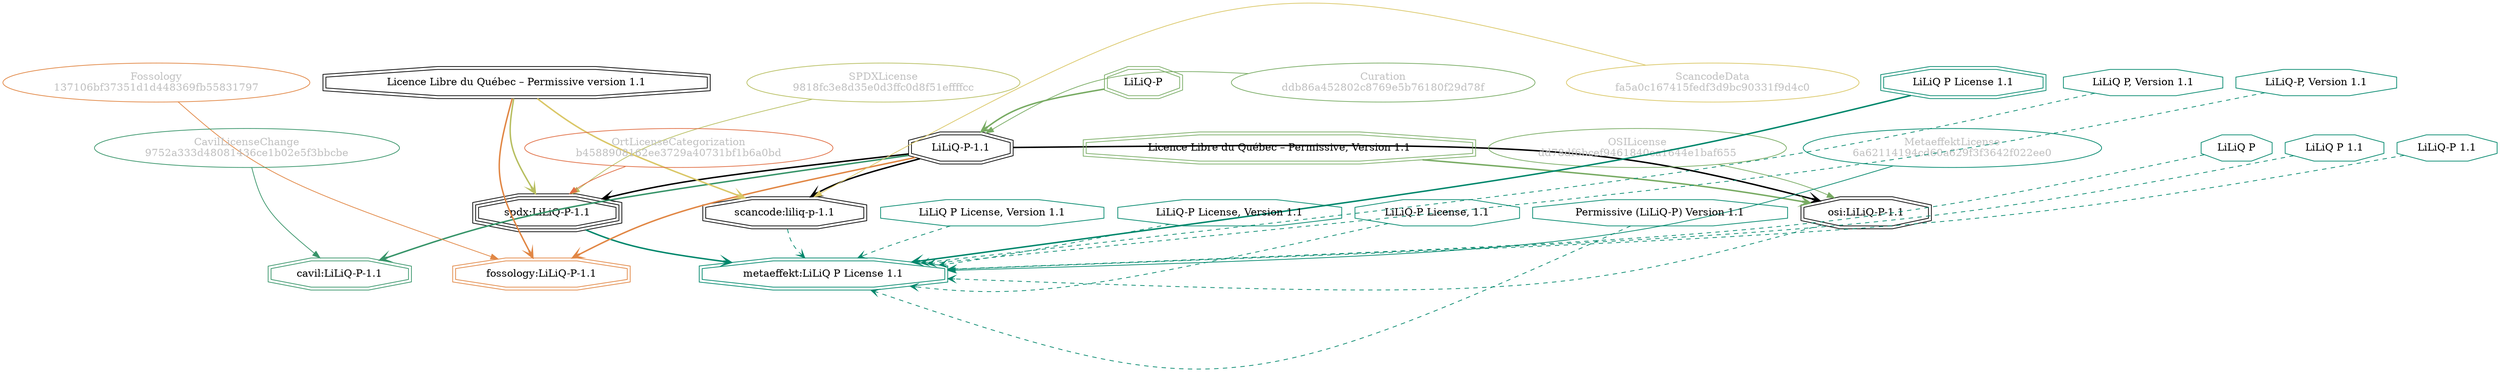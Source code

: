 strict digraph {
    node [shape=box];
    graph [splines=curved];
    2645 [label="SPDXLicense\n9818fc3e8d35e0d3ffc0d8f51effffcc"
         ,fontcolor=gray
         ,color="#b8bf62"
         ,fillcolor="beige;1"
         ,shape=ellipse];
    2646 [label="spdx:LiLiQ-P-1.1"
         ,shape=tripleoctagon];
    2647 [label="LiLiQ-P-1.1"
         ,shape=doubleoctagon];
    2648 [label="Licence Libre du Québec – Permissive version 1.1"
         ,shape=doubleoctagon];
    5113 [label="OSILicense\ndd78df6bcef9461840ea1644e1baf655"
         ,fontcolor=gray
         ,color="#78ab63"
         ,fillcolor="beige;1"
         ,shape=ellipse];
    5114 [label="osi:LiLiQ-P-1.1"
         ,shape=doubleoctagon];
    5115 [label="Licence Libre du Québec – Permissive, Version 1.1"
         ,color="#78ab63"
         ,shape=doubleoctagon];
    18639 [label="ScancodeData\nfa5a0c167415fedf3d9bc90331f9d4c0"
          ,fontcolor=gray
          ,color="#dac767"
          ,fillcolor="beige;1"
          ,shape=ellipse];
    18640 [label="scancode:liliq-p-1.1"
          ,shape=doubleoctagon];
    27855 [label="Fossology\n137106bf37351d1d448369fb55831797"
          ,fontcolor=gray
          ,color="#e18745"
          ,fillcolor="beige;1"
          ,shape=ellipse];
    27856 [label="fossology:LiLiQ-P-1.1"
          ,color="#e18745"
          ,shape=doubleoctagon];
    28803 [label="OrtLicenseCategorization\nb4588908162ee3729a40731bf1b6a0bd"
          ,fontcolor=gray
          ,color="#e06f45"
          ,fillcolor="beige;1"
          ,shape=ellipse];
    37098 [label="CavilLicenseChange\n9752a333d48081436ce1b02e5f3bbcbe"
          ,fontcolor=gray
          ,color="#379469"
          ,fillcolor="beige;1"
          ,shape=ellipse];
    37099 [label="cavil:LiLiQ-P-1.1"
          ,color="#379469"
          ,shape=doubleoctagon];
    44556 [label="MetaeffektLicense\n6a62114194cd60a629f3f3642f022ee0"
          ,fontcolor=gray
          ,color="#00876c"
          ,fillcolor="beige;1"
          ,shape=ellipse];
    44557 [label="metaeffekt:LiLiQ P License 1.1"
          ,color="#00876c"
          ,shape=doubleoctagon];
    44558 [label="LiLiQ P License 1.1"
          ,color="#00876c"
          ,shape=doubleoctagon];
    44559 [label="LiLiQ P"
          ,color="#00876c"
          ,shape=octagon];
    44560 [label="LiLiQ P, Version 1.1"
          ,color="#00876c"
          ,shape=octagon];
    44561 [label="LiLiQ P 1.1"
          ,color="#00876c"
          ,shape=octagon];
    44562 [label="LiLiQ-P, Version 1.1"
          ,color="#00876c"
          ,shape=octagon];
    44563 [label="LiLiQ-P 1.1"
          ,color="#00876c"
          ,shape=octagon];
    44564 [label="LiLiQ P License, Version 1.1"
          ,color="#00876c"
          ,shape=octagon];
    44565 [label="LiLiQ-P License, Version 1.1"
          ,color="#00876c"
          ,shape=octagon];
    44566 [label="LiLiQ-P License, 1.1"
          ,color="#00876c"
          ,shape=octagon];
    44567 [label="Permissive (LiLiQ-P) Version 1.1"
          ,color="#00876c"
          ,shape=octagon];
    56020 [label="Curation\nddb86a452802c8769e5b76180f29d78f"
          ,fontcolor=gray
          ,color="#78ab63"
          ,fillcolor="beige;1"
          ,shape=ellipse];
    56021 [label="LiLiQ-P"
          ,color="#78ab63"
          ,shape=doubleoctagon];
    2645 -> 2646 [weight=0.5
                 ,color="#b8bf62"];
    2646 -> 44557 [style=bold
                  ,arrowhead=vee
                  ,weight=0.7
                  ,color="#00876c"];
    2647 -> 2646 [style=bold
                 ,arrowhead=vee
                 ,weight=0.7];
    2647 -> 5114 [style=bold
                 ,arrowhead=vee
                 ,weight=0.7];
    2647 -> 18640 [style=bold
                  ,arrowhead=vee
                  ,weight=0.7];
    2647 -> 27856 [style=bold
                  ,arrowhead=vee
                  ,weight=0.7
                  ,color="#e18745"];
    2647 -> 37099 [style=bold
                  ,arrowhead=vee
                  ,weight=0.7
                  ,color="#379469"];
    2647 -> 37099 [style=bold
                  ,arrowhead=vee
                  ,weight=0.7
                  ,color="#379469"];
    2648 -> 2646 [style=bold
                 ,arrowhead=vee
                 ,weight=0.7
                 ,color="#b8bf62"];
    2648 -> 18640 [style=bold
                  ,arrowhead=vee
                  ,weight=0.7
                  ,color="#dac767"];
    2648 -> 27856 [style=bold
                  ,arrowhead=vee
                  ,weight=0.7
                  ,color="#e18745"];
    5113 -> 5114 [weight=0.5
                 ,color="#78ab63"];
    5114 -> 44557 [style=dashed
                  ,arrowhead=vee
                  ,weight=0.5
                  ,color="#00876c"];
    5115 -> 5114 [style=bold
                 ,arrowhead=vee
                 ,weight=0.7
                 ,color="#78ab63"];
    18639 -> 18640 [weight=0.5
                   ,color="#dac767"];
    18640 -> 44557 [style=dashed
                   ,arrowhead=vee
                   ,weight=0.5
                   ,color="#00876c"];
    27855 -> 27856 [weight=0.5
                   ,color="#e18745"];
    28803 -> 2646 [weight=0.5
                  ,color="#e06f45"];
    37098 -> 37099 [weight=0.5
                   ,color="#379469"];
    44556 -> 44557 [weight=0.5
                   ,color="#00876c"];
    44558 -> 44557 [style=bold
                   ,arrowhead=vee
                   ,weight=0.7
                   ,color="#00876c"];
    44558 -> 44557 [style=bold
                   ,arrowhead=vee
                   ,weight=0.7
                   ,color="#00876c"];
    44559 -> 44557 [style=dashed
                   ,arrowhead=vee
                   ,weight=0.5
                   ,color="#00876c"];
    44560 -> 44557 [style=dashed
                   ,arrowhead=vee
                   ,weight=0.5
                   ,color="#00876c"];
    44561 -> 44557 [style=dashed
                   ,arrowhead=vee
                   ,weight=0.5
                   ,color="#00876c"];
    44562 -> 44557 [style=dashed
                   ,arrowhead=vee
                   ,weight=0.5
                   ,color="#00876c"];
    44563 -> 44557 [style=dashed
                   ,arrowhead=vee
                   ,weight=0.5
                   ,color="#00876c"];
    44564 -> 44557 [style=dashed
                   ,arrowhead=vee
                   ,weight=0.5
                   ,color="#00876c"];
    44565 -> 44557 [style=dashed
                   ,arrowhead=vee
                   ,weight=0.5
                   ,color="#00876c"];
    44566 -> 44557 [style=dashed
                   ,arrowhead=vee
                   ,weight=0.5
                   ,color="#00876c"];
    44567 -> 44557 [style=dashed
                   ,arrowhead=vee
                   ,weight=0.5
                   ,color="#00876c"];
    56020 -> 2647 [weight=0.5
                  ,color="#78ab63"];
    56021 -> 2647 [style=bold
                  ,arrowhead=vee
                  ,weight=0.7
                  ,color="#78ab63"];
}
